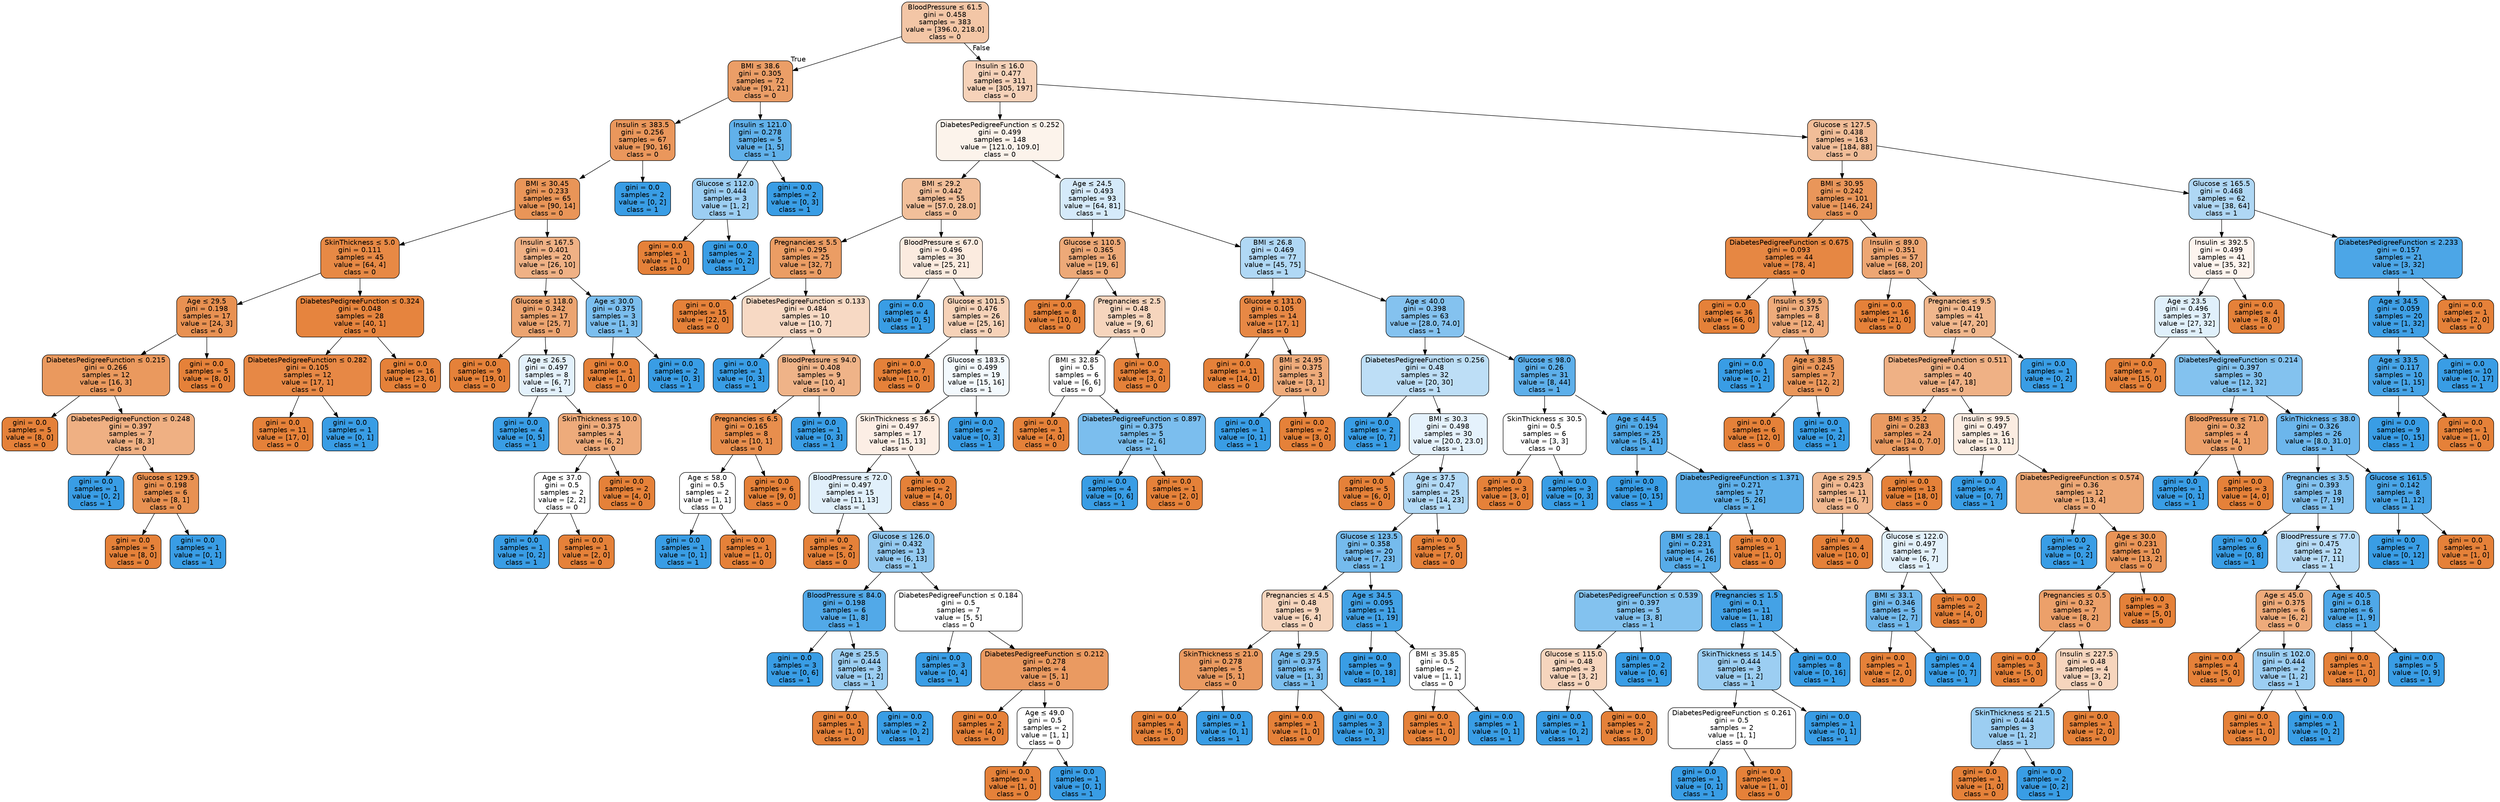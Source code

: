 digraph Tree {
node [shape=box, style="filled, rounded", color="black", fontname="helvetica"] ;
edge [fontname="helvetica"] ;
0 [label=<BloodPressure &le; 61.5<br/>gini = 0.458<br/>samples = 383<br/>value = [396.0, 218.0]<br/>class = 0>, fillcolor="#f3c6a6"] ;
1 [label=<BMI &le; 38.6<br/>gini = 0.305<br/>samples = 72<br/>value = [91, 21]<br/>class = 0>, fillcolor="#eb9e67"] ;
0 -> 1 [labeldistance=2.5, labelangle=45, headlabel="True"] ;
2 [label=<Insulin &le; 383.5<br/>gini = 0.256<br/>samples = 67<br/>value = [90, 16]<br/>class = 0>, fillcolor="#ea975c"] ;
1 -> 2 ;
3 [label=<BMI &le; 30.45<br/>gini = 0.233<br/>samples = 65<br/>value = [90, 14]<br/>class = 0>, fillcolor="#e99558"] ;
2 -> 3 ;
4 [label=<SkinThickness &le; 5.0<br/>gini = 0.111<br/>samples = 45<br/>value = [64, 4]<br/>class = 0>, fillcolor="#e78945"] ;
3 -> 4 ;
5 [label=<Age &le; 29.5<br/>gini = 0.198<br/>samples = 17<br/>value = [24, 3]<br/>class = 0>, fillcolor="#e89152"] ;
4 -> 5 ;
6 [label=<DiabetesPedigreeFunction &le; 0.215<br/>gini = 0.266<br/>samples = 12<br/>value = [16, 3]<br/>class = 0>, fillcolor="#ea995e"] ;
5 -> 6 ;
7 [label=<gini = 0.0<br/>samples = 5<br/>value = [8, 0]<br/>class = 0>, fillcolor="#e58139"] ;
6 -> 7 ;
8 [label=<DiabetesPedigreeFunction &le; 0.248<br/>gini = 0.397<br/>samples = 7<br/>value = [8, 3]<br/>class = 0>, fillcolor="#efb083"] ;
6 -> 8 ;
9 [label=<gini = 0.0<br/>samples = 1<br/>value = [0, 2]<br/>class = 1>, fillcolor="#399de5"] ;
8 -> 9 ;
10 [label=<Glucose &le; 129.5<br/>gini = 0.198<br/>samples = 6<br/>value = [8, 1]<br/>class = 0>, fillcolor="#e89152"] ;
8 -> 10 ;
11 [label=<gini = 0.0<br/>samples = 5<br/>value = [8, 0]<br/>class = 0>, fillcolor="#e58139"] ;
10 -> 11 ;
12 [label=<gini = 0.0<br/>samples = 1<br/>value = [0, 1]<br/>class = 1>, fillcolor="#399de5"] ;
10 -> 12 ;
13 [label=<gini = 0.0<br/>samples = 5<br/>value = [8, 0]<br/>class = 0>, fillcolor="#e58139"] ;
5 -> 13 ;
14 [label=<DiabetesPedigreeFunction &le; 0.324<br/>gini = 0.048<br/>samples = 28<br/>value = [40, 1]<br/>class = 0>, fillcolor="#e6843e"] ;
4 -> 14 ;
15 [label=<DiabetesPedigreeFunction &le; 0.282<br/>gini = 0.105<br/>samples = 12<br/>value = [17, 1]<br/>class = 0>, fillcolor="#e78845"] ;
14 -> 15 ;
16 [label=<gini = 0.0<br/>samples = 11<br/>value = [17, 0]<br/>class = 0>, fillcolor="#e58139"] ;
15 -> 16 ;
17 [label=<gini = 0.0<br/>samples = 1<br/>value = [0, 1]<br/>class = 1>, fillcolor="#399de5"] ;
15 -> 17 ;
18 [label=<gini = 0.0<br/>samples = 16<br/>value = [23, 0]<br/>class = 0>, fillcolor="#e58139"] ;
14 -> 18 ;
19 [label=<Insulin &le; 167.5<br/>gini = 0.401<br/>samples = 20<br/>value = [26, 10]<br/>class = 0>, fillcolor="#efb185"] ;
3 -> 19 ;
20 [label=<Glucose &le; 118.0<br/>gini = 0.342<br/>samples = 17<br/>value = [25, 7]<br/>class = 0>, fillcolor="#eca470"] ;
19 -> 20 ;
21 [label=<gini = 0.0<br/>samples = 9<br/>value = [19, 0]<br/>class = 0>, fillcolor="#e58139"] ;
20 -> 21 ;
22 [label=<Age &le; 26.5<br/>gini = 0.497<br/>samples = 8<br/>value = [6, 7]<br/>class = 1>, fillcolor="#e3f1fb"] ;
20 -> 22 ;
23 [label=<gini = 0.0<br/>samples = 4<br/>value = [0, 5]<br/>class = 1>, fillcolor="#399de5"] ;
22 -> 23 ;
24 [label=<SkinThickness &le; 10.0<br/>gini = 0.375<br/>samples = 4<br/>value = [6, 2]<br/>class = 0>, fillcolor="#eeab7b"] ;
22 -> 24 ;
25 [label=<Age &le; 37.0<br/>gini = 0.5<br/>samples = 2<br/>value = [2, 2]<br/>class = 0>, fillcolor="#ffffff"] ;
24 -> 25 ;
26 [label=<gini = 0.0<br/>samples = 1<br/>value = [0, 2]<br/>class = 1>, fillcolor="#399de5"] ;
25 -> 26 ;
27 [label=<gini = 0.0<br/>samples = 1<br/>value = [2, 0]<br/>class = 0>, fillcolor="#e58139"] ;
25 -> 27 ;
28 [label=<gini = 0.0<br/>samples = 2<br/>value = [4, 0]<br/>class = 0>, fillcolor="#e58139"] ;
24 -> 28 ;
29 [label=<Age &le; 30.0<br/>gini = 0.375<br/>samples = 3<br/>value = [1, 3]<br/>class = 1>, fillcolor="#7bbeee"] ;
19 -> 29 ;
30 [label=<gini = 0.0<br/>samples = 1<br/>value = [1, 0]<br/>class = 0>, fillcolor="#e58139"] ;
29 -> 30 ;
31 [label=<gini = 0.0<br/>samples = 2<br/>value = [0, 3]<br/>class = 1>, fillcolor="#399de5"] ;
29 -> 31 ;
32 [label=<gini = 0.0<br/>samples = 2<br/>value = [0, 2]<br/>class = 1>, fillcolor="#399de5"] ;
2 -> 32 ;
33 [label=<Insulin &le; 121.0<br/>gini = 0.278<br/>samples = 5<br/>value = [1, 5]<br/>class = 1>, fillcolor="#61b1ea"] ;
1 -> 33 ;
34 [label=<Glucose &le; 112.0<br/>gini = 0.444<br/>samples = 3<br/>value = [1, 2]<br/>class = 1>, fillcolor="#9ccef2"] ;
33 -> 34 ;
35 [label=<gini = 0.0<br/>samples = 1<br/>value = [1, 0]<br/>class = 0>, fillcolor="#e58139"] ;
34 -> 35 ;
36 [label=<gini = 0.0<br/>samples = 2<br/>value = [0, 2]<br/>class = 1>, fillcolor="#399de5"] ;
34 -> 36 ;
37 [label=<gini = 0.0<br/>samples = 2<br/>value = [0, 3]<br/>class = 1>, fillcolor="#399de5"] ;
33 -> 37 ;
38 [label=<Insulin &le; 16.0<br/>gini = 0.477<br/>samples = 311<br/>value = [305, 197]<br/>class = 0>, fillcolor="#f6d2b9"] ;
0 -> 38 [labeldistance=2.5, labelangle=-45, headlabel="False"] ;
39 [label=<DiabetesPedigreeFunction &le; 0.252<br/>gini = 0.499<br/>samples = 148<br/>value = [121.0, 109.0]<br/>class = 0>, fillcolor="#fcf3eb"] ;
38 -> 39 ;
40 [label=<BMI &le; 29.2<br/>gini = 0.442<br/>samples = 55<br/>value = [57.0, 28.0]<br/>class = 0>, fillcolor="#f2bf9a"] ;
39 -> 40 ;
41 [label=<Pregnancies &le; 5.5<br/>gini = 0.295<br/>samples = 25<br/>value = [32, 7]<br/>class = 0>, fillcolor="#eb9d64"] ;
40 -> 41 ;
42 [label=<gini = 0.0<br/>samples = 15<br/>value = [22, 0]<br/>class = 0>, fillcolor="#e58139"] ;
41 -> 42 ;
43 [label=<DiabetesPedigreeFunction &le; 0.133<br/>gini = 0.484<br/>samples = 10<br/>value = [10, 7]<br/>class = 0>, fillcolor="#f7d9c4"] ;
41 -> 43 ;
44 [label=<gini = 0.0<br/>samples = 1<br/>value = [0, 3]<br/>class = 1>, fillcolor="#399de5"] ;
43 -> 44 ;
45 [label=<BloodPressure &le; 94.0<br/>gini = 0.408<br/>samples = 9<br/>value = [10, 4]<br/>class = 0>, fillcolor="#efb388"] ;
43 -> 45 ;
46 [label=<Pregnancies &le; 6.5<br/>gini = 0.165<br/>samples = 8<br/>value = [10, 1]<br/>class = 0>, fillcolor="#e88e4d"] ;
45 -> 46 ;
47 [label=<Age &le; 58.0<br/>gini = 0.5<br/>samples = 2<br/>value = [1, 1]<br/>class = 0>, fillcolor="#ffffff"] ;
46 -> 47 ;
48 [label=<gini = 0.0<br/>samples = 1<br/>value = [0, 1]<br/>class = 1>, fillcolor="#399de5"] ;
47 -> 48 ;
49 [label=<gini = 0.0<br/>samples = 1<br/>value = [1, 0]<br/>class = 0>, fillcolor="#e58139"] ;
47 -> 49 ;
50 [label=<gini = 0.0<br/>samples = 6<br/>value = [9, 0]<br/>class = 0>, fillcolor="#e58139"] ;
46 -> 50 ;
51 [label=<gini = 0.0<br/>samples = 1<br/>value = [0, 3]<br/>class = 1>, fillcolor="#399de5"] ;
45 -> 51 ;
52 [label=<BloodPressure &le; 67.0<br/>gini = 0.496<br/>samples = 30<br/>value = [25, 21]<br/>class = 0>, fillcolor="#fbebdf"] ;
40 -> 52 ;
53 [label=<gini = 0.0<br/>samples = 4<br/>value = [0, 5]<br/>class = 1>, fillcolor="#399de5"] ;
52 -> 53 ;
54 [label=<Glucose &le; 101.5<br/>gini = 0.476<br/>samples = 26<br/>value = [25, 16]<br/>class = 0>, fillcolor="#f6d2b8"] ;
52 -> 54 ;
55 [label=<gini = 0.0<br/>samples = 7<br/>value = [10, 0]<br/>class = 0>, fillcolor="#e58139"] ;
54 -> 55 ;
56 [label=<Glucose &le; 183.5<br/>gini = 0.499<br/>samples = 19<br/>value = [15, 16]<br/>class = 1>, fillcolor="#f3f9fd"] ;
54 -> 56 ;
57 [label=<SkinThickness &le; 36.5<br/>gini = 0.497<br/>samples = 17<br/>value = [15, 13]<br/>class = 0>, fillcolor="#fceee5"] ;
56 -> 57 ;
58 [label=<BloodPressure &le; 72.0<br/>gini = 0.497<br/>samples = 15<br/>value = [11, 13]<br/>class = 1>, fillcolor="#e1f0fb"] ;
57 -> 58 ;
59 [label=<gini = 0.0<br/>samples = 2<br/>value = [5, 0]<br/>class = 0>, fillcolor="#e58139"] ;
58 -> 59 ;
60 [label=<Glucose &le; 126.0<br/>gini = 0.432<br/>samples = 13<br/>value = [6, 13]<br/>class = 1>, fillcolor="#94caf1"] ;
58 -> 60 ;
61 [label=<BloodPressure &le; 84.0<br/>gini = 0.198<br/>samples = 6<br/>value = [1, 8]<br/>class = 1>, fillcolor="#52a9e8"] ;
60 -> 61 ;
62 [label=<gini = 0.0<br/>samples = 3<br/>value = [0, 6]<br/>class = 1>, fillcolor="#399de5"] ;
61 -> 62 ;
63 [label=<Age &le; 25.5<br/>gini = 0.444<br/>samples = 3<br/>value = [1, 2]<br/>class = 1>, fillcolor="#9ccef2"] ;
61 -> 63 ;
64 [label=<gini = 0.0<br/>samples = 1<br/>value = [1, 0]<br/>class = 0>, fillcolor="#e58139"] ;
63 -> 64 ;
65 [label=<gini = 0.0<br/>samples = 2<br/>value = [0, 2]<br/>class = 1>, fillcolor="#399de5"] ;
63 -> 65 ;
66 [label=<DiabetesPedigreeFunction &le; 0.184<br/>gini = 0.5<br/>samples = 7<br/>value = [5, 5]<br/>class = 0>, fillcolor="#ffffff"] ;
60 -> 66 ;
67 [label=<gini = 0.0<br/>samples = 3<br/>value = [0, 4]<br/>class = 1>, fillcolor="#399de5"] ;
66 -> 67 ;
68 [label=<DiabetesPedigreeFunction &le; 0.212<br/>gini = 0.278<br/>samples = 4<br/>value = [5, 1]<br/>class = 0>, fillcolor="#ea9a61"] ;
66 -> 68 ;
69 [label=<gini = 0.0<br/>samples = 2<br/>value = [4, 0]<br/>class = 0>, fillcolor="#e58139"] ;
68 -> 69 ;
70 [label=<Age &le; 49.0<br/>gini = 0.5<br/>samples = 2<br/>value = [1, 1]<br/>class = 0>, fillcolor="#ffffff"] ;
68 -> 70 ;
71 [label=<gini = 0.0<br/>samples = 1<br/>value = [1, 0]<br/>class = 0>, fillcolor="#e58139"] ;
70 -> 71 ;
72 [label=<gini = 0.0<br/>samples = 1<br/>value = [0, 1]<br/>class = 1>, fillcolor="#399de5"] ;
70 -> 72 ;
73 [label=<gini = 0.0<br/>samples = 2<br/>value = [4, 0]<br/>class = 0>, fillcolor="#e58139"] ;
57 -> 73 ;
74 [label=<gini = 0.0<br/>samples = 2<br/>value = [0, 3]<br/>class = 1>, fillcolor="#399de5"] ;
56 -> 74 ;
75 [label=<Age &le; 24.5<br/>gini = 0.493<br/>samples = 93<br/>value = [64, 81]<br/>class = 1>, fillcolor="#d5eafa"] ;
39 -> 75 ;
76 [label=<Glucose &le; 110.5<br/>gini = 0.365<br/>samples = 16<br/>value = [19, 6]<br/>class = 0>, fillcolor="#eda978"] ;
75 -> 76 ;
77 [label=<gini = 0.0<br/>samples = 8<br/>value = [10, 0]<br/>class = 0>, fillcolor="#e58139"] ;
76 -> 77 ;
78 [label=<Pregnancies &le; 2.5<br/>gini = 0.48<br/>samples = 8<br/>value = [9, 6]<br/>class = 0>, fillcolor="#f6d5bd"] ;
76 -> 78 ;
79 [label=<BMI &le; 32.85<br/>gini = 0.5<br/>samples = 6<br/>value = [6, 6]<br/>class = 0>, fillcolor="#ffffff"] ;
78 -> 79 ;
80 [label=<gini = 0.0<br/>samples = 1<br/>value = [4, 0]<br/>class = 0>, fillcolor="#e58139"] ;
79 -> 80 ;
81 [label=<DiabetesPedigreeFunction &le; 0.897<br/>gini = 0.375<br/>samples = 5<br/>value = [2, 6]<br/>class = 1>, fillcolor="#7bbeee"] ;
79 -> 81 ;
82 [label=<gini = 0.0<br/>samples = 4<br/>value = [0, 6]<br/>class = 1>, fillcolor="#399de5"] ;
81 -> 82 ;
83 [label=<gini = 0.0<br/>samples = 1<br/>value = [2, 0]<br/>class = 0>, fillcolor="#e58139"] ;
81 -> 83 ;
84 [label=<gini = 0.0<br/>samples = 2<br/>value = [3, 0]<br/>class = 0>, fillcolor="#e58139"] ;
78 -> 84 ;
85 [label=<BMI &le; 26.8<br/>gini = 0.469<br/>samples = 77<br/>value = [45, 75]<br/>class = 1>, fillcolor="#b0d8f5"] ;
75 -> 85 ;
86 [label=<Glucose &le; 131.0<br/>gini = 0.105<br/>samples = 14<br/>value = [17, 1]<br/>class = 0>, fillcolor="#e78845"] ;
85 -> 86 ;
87 [label=<gini = 0.0<br/>samples = 11<br/>value = [14, 0]<br/>class = 0>, fillcolor="#e58139"] ;
86 -> 87 ;
88 [label=<BMI &le; 24.95<br/>gini = 0.375<br/>samples = 3<br/>value = [3, 1]<br/>class = 0>, fillcolor="#eeab7b"] ;
86 -> 88 ;
89 [label=<gini = 0.0<br/>samples = 1<br/>value = [0, 1]<br/>class = 1>, fillcolor="#399de5"] ;
88 -> 89 ;
90 [label=<gini = 0.0<br/>samples = 2<br/>value = [3, 0]<br/>class = 0>, fillcolor="#e58139"] ;
88 -> 90 ;
91 [label=<Age &le; 40.0<br/>gini = 0.398<br/>samples = 63<br/>value = [28.0, 74.0]<br/>class = 1>, fillcolor="#84c2ef"] ;
85 -> 91 ;
92 [label=<DiabetesPedigreeFunction &le; 0.256<br/>gini = 0.48<br/>samples = 32<br/>value = [20, 30]<br/>class = 1>, fillcolor="#bddef6"] ;
91 -> 92 ;
93 [label=<gini = 0.0<br/>samples = 2<br/>value = [0, 7]<br/>class = 1>, fillcolor="#399de5"] ;
92 -> 93 ;
94 [label=<BMI &le; 30.3<br/>gini = 0.498<br/>samples = 30<br/>value = [20.0, 23.0]<br/>class = 1>, fillcolor="#e5f2fc"] ;
92 -> 94 ;
95 [label=<gini = 0.0<br/>samples = 5<br/>value = [6, 0]<br/>class = 0>, fillcolor="#e58139"] ;
94 -> 95 ;
96 [label=<Age &le; 37.5<br/>gini = 0.47<br/>samples = 25<br/>value = [14, 23]<br/>class = 1>, fillcolor="#b2d9f5"] ;
94 -> 96 ;
97 [label=<Glucose &le; 123.5<br/>gini = 0.358<br/>samples = 20<br/>value = [7, 23]<br/>class = 1>, fillcolor="#75bbed"] ;
96 -> 97 ;
98 [label=<Pregnancies &le; 4.5<br/>gini = 0.48<br/>samples = 9<br/>value = [6, 4]<br/>class = 0>, fillcolor="#f6d5bd"] ;
97 -> 98 ;
99 [label=<SkinThickness &le; 21.0<br/>gini = 0.278<br/>samples = 5<br/>value = [5, 1]<br/>class = 0>, fillcolor="#ea9a61"] ;
98 -> 99 ;
100 [label=<gini = 0.0<br/>samples = 4<br/>value = [5, 0]<br/>class = 0>, fillcolor="#e58139"] ;
99 -> 100 ;
101 [label=<gini = 0.0<br/>samples = 1<br/>value = [0, 1]<br/>class = 1>, fillcolor="#399de5"] ;
99 -> 101 ;
102 [label=<Age &le; 29.5<br/>gini = 0.375<br/>samples = 4<br/>value = [1, 3]<br/>class = 1>, fillcolor="#7bbeee"] ;
98 -> 102 ;
103 [label=<gini = 0.0<br/>samples = 1<br/>value = [1, 0]<br/>class = 0>, fillcolor="#e58139"] ;
102 -> 103 ;
104 [label=<gini = 0.0<br/>samples = 3<br/>value = [0, 3]<br/>class = 1>, fillcolor="#399de5"] ;
102 -> 104 ;
105 [label=<Age &le; 34.5<br/>gini = 0.095<br/>samples = 11<br/>value = [1, 19]<br/>class = 1>, fillcolor="#43a2e6"] ;
97 -> 105 ;
106 [label=<gini = 0.0<br/>samples = 9<br/>value = [0, 18]<br/>class = 1>, fillcolor="#399de5"] ;
105 -> 106 ;
107 [label=<BMI &le; 35.85<br/>gini = 0.5<br/>samples = 2<br/>value = [1, 1]<br/>class = 0>, fillcolor="#ffffff"] ;
105 -> 107 ;
108 [label=<gini = 0.0<br/>samples = 1<br/>value = [1, 0]<br/>class = 0>, fillcolor="#e58139"] ;
107 -> 108 ;
109 [label=<gini = 0.0<br/>samples = 1<br/>value = [0, 1]<br/>class = 1>, fillcolor="#399de5"] ;
107 -> 109 ;
110 [label=<gini = 0.0<br/>samples = 5<br/>value = [7, 0]<br/>class = 0>, fillcolor="#e58139"] ;
96 -> 110 ;
111 [label=<Glucose &le; 98.0<br/>gini = 0.26<br/>samples = 31<br/>value = [8, 44]<br/>class = 1>, fillcolor="#5dafea"] ;
91 -> 111 ;
112 [label=<SkinThickness &le; 30.5<br/>gini = 0.5<br/>samples = 6<br/>value = [3, 3]<br/>class = 0>, fillcolor="#ffffff"] ;
111 -> 112 ;
113 [label=<gini = 0.0<br/>samples = 3<br/>value = [3, 0]<br/>class = 0>, fillcolor="#e58139"] ;
112 -> 113 ;
114 [label=<gini = 0.0<br/>samples = 3<br/>value = [0, 3]<br/>class = 1>, fillcolor="#399de5"] ;
112 -> 114 ;
115 [label=<Age &le; 44.5<br/>gini = 0.194<br/>samples = 25<br/>value = [5, 41]<br/>class = 1>, fillcolor="#51a9e8"] ;
111 -> 115 ;
116 [label=<gini = 0.0<br/>samples = 8<br/>value = [0, 15]<br/>class = 1>, fillcolor="#399de5"] ;
115 -> 116 ;
117 [label=<DiabetesPedigreeFunction &le; 1.371<br/>gini = 0.271<br/>samples = 17<br/>value = [5, 26]<br/>class = 1>, fillcolor="#5fb0ea"] ;
115 -> 117 ;
118 [label=<BMI &le; 28.1<br/>gini = 0.231<br/>samples = 16<br/>value = [4, 26]<br/>class = 1>, fillcolor="#57ace9"] ;
117 -> 118 ;
119 [label=<DiabetesPedigreeFunction &le; 0.539<br/>gini = 0.397<br/>samples = 5<br/>value = [3, 8]<br/>class = 1>, fillcolor="#83c2ef"] ;
118 -> 119 ;
120 [label=<Glucose &le; 115.0<br/>gini = 0.48<br/>samples = 3<br/>value = [3, 2]<br/>class = 0>, fillcolor="#f6d5bd"] ;
119 -> 120 ;
121 [label=<gini = 0.0<br/>samples = 1<br/>value = [0, 2]<br/>class = 1>, fillcolor="#399de5"] ;
120 -> 121 ;
122 [label=<gini = 0.0<br/>samples = 2<br/>value = [3, 0]<br/>class = 0>, fillcolor="#e58139"] ;
120 -> 122 ;
123 [label=<gini = 0.0<br/>samples = 2<br/>value = [0, 6]<br/>class = 1>, fillcolor="#399de5"] ;
119 -> 123 ;
124 [label=<Pregnancies &le; 1.5<br/>gini = 0.1<br/>samples = 11<br/>value = [1, 18]<br/>class = 1>, fillcolor="#44a2e6"] ;
118 -> 124 ;
125 [label=<SkinThickness &le; 14.5<br/>gini = 0.444<br/>samples = 3<br/>value = [1, 2]<br/>class = 1>, fillcolor="#9ccef2"] ;
124 -> 125 ;
126 [label=<DiabetesPedigreeFunction &le; 0.261<br/>gini = 0.5<br/>samples = 2<br/>value = [1, 1]<br/>class = 0>, fillcolor="#ffffff"] ;
125 -> 126 ;
127 [label=<gini = 0.0<br/>samples = 1<br/>value = [0, 1]<br/>class = 1>, fillcolor="#399de5"] ;
126 -> 127 ;
128 [label=<gini = 0.0<br/>samples = 1<br/>value = [1, 0]<br/>class = 0>, fillcolor="#e58139"] ;
126 -> 128 ;
129 [label=<gini = 0.0<br/>samples = 1<br/>value = [0, 1]<br/>class = 1>, fillcolor="#399de5"] ;
125 -> 129 ;
130 [label=<gini = 0.0<br/>samples = 8<br/>value = [0, 16]<br/>class = 1>, fillcolor="#399de5"] ;
124 -> 130 ;
131 [label=<gini = 0.0<br/>samples = 1<br/>value = [1, 0]<br/>class = 0>, fillcolor="#e58139"] ;
117 -> 131 ;
132 [label=<Glucose &le; 127.5<br/>gini = 0.438<br/>samples = 163<br/>value = [184, 88]<br/>class = 0>, fillcolor="#f1bd98"] ;
38 -> 132 ;
133 [label=<BMI &le; 30.95<br/>gini = 0.242<br/>samples = 101<br/>value = [146, 24]<br/>class = 0>, fillcolor="#e9965a"] ;
132 -> 133 ;
134 [label=<DiabetesPedigreeFunction &le; 0.675<br/>gini = 0.093<br/>samples = 44<br/>value = [78, 4]<br/>class = 0>, fillcolor="#e68743"] ;
133 -> 134 ;
135 [label=<gini = 0.0<br/>samples = 36<br/>value = [66, 0]<br/>class = 0>, fillcolor="#e58139"] ;
134 -> 135 ;
136 [label=<Insulin &le; 59.5<br/>gini = 0.375<br/>samples = 8<br/>value = [12, 4]<br/>class = 0>, fillcolor="#eeab7b"] ;
134 -> 136 ;
137 [label=<gini = 0.0<br/>samples = 1<br/>value = [0, 2]<br/>class = 1>, fillcolor="#399de5"] ;
136 -> 137 ;
138 [label=<Age &le; 38.5<br/>gini = 0.245<br/>samples = 7<br/>value = [12, 2]<br/>class = 0>, fillcolor="#e9965a"] ;
136 -> 138 ;
139 [label=<gini = 0.0<br/>samples = 6<br/>value = [12, 0]<br/>class = 0>, fillcolor="#e58139"] ;
138 -> 139 ;
140 [label=<gini = 0.0<br/>samples = 1<br/>value = [0, 2]<br/>class = 1>, fillcolor="#399de5"] ;
138 -> 140 ;
141 [label=<Insulin &le; 89.0<br/>gini = 0.351<br/>samples = 57<br/>value = [68, 20]<br/>class = 0>, fillcolor="#eda673"] ;
133 -> 141 ;
142 [label=<gini = 0.0<br/>samples = 16<br/>value = [21, 0]<br/>class = 0>, fillcolor="#e58139"] ;
141 -> 142 ;
143 [label=<Pregnancies &le; 9.5<br/>gini = 0.419<br/>samples = 41<br/>value = [47, 20]<br/>class = 0>, fillcolor="#f0b78d"] ;
141 -> 143 ;
144 [label=<DiabetesPedigreeFunction &le; 0.511<br/>gini = 0.4<br/>samples = 40<br/>value = [47, 18]<br/>class = 0>, fillcolor="#efb185"] ;
143 -> 144 ;
145 [label=<BMI &le; 35.2<br/>gini = 0.283<br/>samples = 24<br/>value = [34.0, 7.0]<br/>class = 0>, fillcolor="#ea9b62"] ;
144 -> 145 ;
146 [label=<Age &le; 29.5<br/>gini = 0.423<br/>samples = 11<br/>value = [16, 7]<br/>class = 0>, fillcolor="#f0b890"] ;
145 -> 146 ;
147 [label=<gini = 0.0<br/>samples = 4<br/>value = [10, 0]<br/>class = 0>, fillcolor="#e58139"] ;
146 -> 147 ;
148 [label=<Glucose &le; 122.0<br/>gini = 0.497<br/>samples = 7<br/>value = [6, 7]<br/>class = 1>, fillcolor="#e3f1fb"] ;
146 -> 148 ;
149 [label=<BMI &le; 33.1<br/>gini = 0.346<br/>samples = 5<br/>value = [2, 7]<br/>class = 1>, fillcolor="#72b9ec"] ;
148 -> 149 ;
150 [label=<gini = 0.0<br/>samples = 1<br/>value = [2, 0]<br/>class = 0>, fillcolor="#e58139"] ;
149 -> 150 ;
151 [label=<gini = 0.0<br/>samples = 4<br/>value = [0, 7]<br/>class = 1>, fillcolor="#399de5"] ;
149 -> 151 ;
152 [label=<gini = 0.0<br/>samples = 2<br/>value = [4, 0]<br/>class = 0>, fillcolor="#e58139"] ;
148 -> 152 ;
153 [label=<gini = 0.0<br/>samples = 13<br/>value = [18, 0]<br/>class = 0>, fillcolor="#e58139"] ;
145 -> 153 ;
154 [label=<Insulin &le; 99.5<br/>gini = 0.497<br/>samples = 16<br/>value = [13, 11]<br/>class = 0>, fillcolor="#fbece1"] ;
144 -> 154 ;
155 [label=<gini = 0.0<br/>samples = 4<br/>value = [0, 7]<br/>class = 1>, fillcolor="#399de5"] ;
154 -> 155 ;
156 [label=<DiabetesPedigreeFunction &le; 0.574<br/>gini = 0.36<br/>samples = 12<br/>value = [13, 4]<br/>class = 0>, fillcolor="#eda876"] ;
154 -> 156 ;
157 [label=<gini = 0.0<br/>samples = 2<br/>value = [0, 2]<br/>class = 1>, fillcolor="#399de5"] ;
156 -> 157 ;
158 [label=<Age &le; 30.0<br/>gini = 0.231<br/>samples = 10<br/>value = [13, 2]<br/>class = 0>, fillcolor="#e99457"] ;
156 -> 158 ;
159 [label=<Pregnancies &le; 0.5<br/>gini = 0.32<br/>samples = 7<br/>value = [8, 2]<br/>class = 0>, fillcolor="#eca06a"] ;
158 -> 159 ;
160 [label=<gini = 0.0<br/>samples = 3<br/>value = [5, 0]<br/>class = 0>, fillcolor="#e58139"] ;
159 -> 160 ;
161 [label=<Insulin &le; 227.5<br/>gini = 0.48<br/>samples = 4<br/>value = [3, 2]<br/>class = 0>, fillcolor="#f6d5bd"] ;
159 -> 161 ;
162 [label=<SkinThickness &le; 21.5<br/>gini = 0.444<br/>samples = 3<br/>value = [1, 2]<br/>class = 1>, fillcolor="#9ccef2"] ;
161 -> 162 ;
163 [label=<gini = 0.0<br/>samples = 1<br/>value = [1, 0]<br/>class = 0>, fillcolor="#e58139"] ;
162 -> 163 ;
164 [label=<gini = 0.0<br/>samples = 2<br/>value = [0, 2]<br/>class = 1>, fillcolor="#399de5"] ;
162 -> 164 ;
165 [label=<gini = 0.0<br/>samples = 1<br/>value = [2, 0]<br/>class = 0>, fillcolor="#e58139"] ;
161 -> 165 ;
166 [label=<gini = 0.0<br/>samples = 3<br/>value = [5, 0]<br/>class = 0>, fillcolor="#e58139"] ;
158 -> 166 ;
167 [label=<gini = 0.0<br/>samples = 1<br/>value = [0, 2]<br/>class = 1>, fillcolor="#399de5"] ;
143 -> 167 ;
168 [label=<Glucose &le; 165.5<br/>gini = 0.468<br/>samples = 62<br/>value = [38, 64]<br/>class = 1>, fillcolor="#afd7f4"] ;
132 -> 168 ;
169 [label=<Insulin &le; 392.5<br/>gini = 0.499<br/>samples = 41<br/>value = [35, 32]<br/>class = 0>, fillcolor="#fdf4ee"] ;
168 -> 169 ;
170 [label=<Age &le; 23.5<br/>gini = 0.496<br/>samples = 37<br/>value = [27, 32]<br/>class = 1>, fillcolor="#e0f0fb"] ;
169 -> 170 ;
171 [label=<gini = 0.0<br/>samples = 7<br/>value = [15, 0]<br/>class = 0>, fillcolor="#e58139"] ;
170 -> 171 ;
172 [label=<DiabetesPedigreeFunction &le; 0.214<br/>gini = 0.397<br/>samples = 30<br/>value = [12, 32]<br/>class = 1>, fillcolor="#83c2ef"] ;
170 -> 172 ;
173 [label=<BloodPressure &le; 71.0<br/>gini = 0.32<br/>samples = 4<br/>value = [4, 1]<br/>class = 0>, fillcolor="#eca06a"] ;
172 -> 173 ;
174 [label=<gini = 0.0<br/>samples = 1<br/>value = [0, 1]<br/>class = 1>, fillcolor="#399de5"] ;
173 -> 174 ;
175 [label=<gini = 0.0<br/>samples = 3<br/>value = [4, 0]<br/>class = 0>, fillcolor="#e58139"] ;
173 -> 175 ;
176 [label=<SkinThickness &le; 38.0<br/>gini = 0.326<br/>samples = 26<br/>value = [8.0, 31.0]<br/>class = 1>, fillcolor="#6cb6ec"] ;
172 -> 176 ;
177 [label=<Pregnancies &le; 3.5<br/>gini = 0.393<br/>samples = 18<br/>value = [7, 19]<br/>class = 1>, fillcolor="#82c1ef"] ;
176 -> 177 ;
178 [label=<gini = 0.0<br/>samples = 6<br/>value = [0, 8]<br/>class = 1>, fillcolor="#399de5"] ;
177 -> 178 ;
179 [label=<BloodPressure &le; 77.0<br/>gini = 0.475<br/>samples = 12<br/>value = [7, 11]<br/>class = 1>, fillcolor="#b7dbf6"] ;
177 -> 179 ;
180 [label=<Age &le; 45.0<br/>gini = 0.375<br/>samples = 6<br/>value = [6, 2]<br/>class = 0>, fillcolor="#eeab7b"] ;
179 -> 180 ;
181 [label=<gini = 0.0<br/>samples = 4<br/>value = [5, 0]<br/>class = 0>, fillcolor="#e58139"] ;
180 -> 181 ;
182 [label=<Insulin &le; 102.0<br/>gini = 0.444<br/>samples = 2<br/>value = [1, 2]<br/>class = 1>, fillcolor="#9ccef2"] ;
180 -> 182 ;
183 [label=<gini = 0.0<br/>samples = 1<br/>value = [1, 0]<br/>class = 0>, fillcolor="#e58139"] ;
182 -> 183 ;
184 [label=<gini = 0.0<br/>samples = 1<br/>value = [0, 2]<br/>class = 1>, fillcolor="#399de5"] ;
182 -> 184 ;
185 [label=<Age &le; 40.5<br/>gini = 0.18<br/>samples = 6<br/>value = [1, 9]<br/>class = 1>, fillcolor="#4fa8e8"] ;
179 -> 185 ;
186 [label=<gini = 0.0<br/>samples = 1<br/>value = [1, 0]<br/>class = 0>, fillcolor="#e58139"] ;
185 -> 186 ;
187 [label=<gini = 0.0<br/>samples = 5<br/>value = [0, 9]<br/>class = 1>, fillcolor="#399de5"] ;
185 -> 187 ;
188 [label=<Glucose &le; 161.5<br/>gini = 0.142<br/>samples = 8<br/>value = [1, 12]<br/>class = 1>, fillcolor="#49a5e7"] ;
176 -> 188 ;
189 [label=<gini = 0.0<br/>samples = 7<br/>value = [0, 12]<br/>class = 1>, fillcolor="#399de5"] ;
188 -> 189 ;
190 [label=<gini = 0.0<br/>samples = 1<br/>value = [1, 0]<br/>class = 0>, fillcolor="#e58139"] ;
188 -> 190 ;
191 [label=<gini = 0.0<br/>samples = 4<br/>value = [8, 0]<br/>class = 0>, fillcolor="#e58139"] ;
169 -> 191 ;
192 [label=<DiabetesPedigreeFunction &le; 2.233<br/>gini = 0.157<br/>samples = 21<br/>value = [3, 32]<br/>class = 1>, fillcolor="#4ca6e7"] ;
168 -> 192 ;
193 [label=<Age &le; 34.5<br/>gini = 0.059<br/>samples = 20<br/>value = [1, 32]<br/>class = 1>, fillcolor="#3fa0e6"] ;
192 -> 193 ;
194 [label=<Age &le; 33.5<br/>gini = 0.117<br/>samples = 10<br/>value = [1, 15]<br/>class = 1>, fillcolor="#46a4e7"] ;
193 -> 194 ;
195 [label=<gini = 0.0<br/>samples = 9<br/>value = [0, 15]<br/>class = 1>, fillcolor="#399de5"] ;
194 -> 195 ;
196 [label=<gini = 0.0<br/>samples = 1<br/>value = [1, 0]<br/>class = 0>, fillcolor="#e58139"] ;
194 -> 196 ;
197 [label=<gini = 0.0<br/>samples = 10<br/>value = [0, 17]<br/>class = 1>, fillcolor="#399de5"] ;
193 -> 197 ;
198 [label=<gini = 0.0<br/>samples = 1<br/>value = [2, 0]<br/>class = 0>, fillcolor="#e58139"] ;
192 -> 198 ;
}